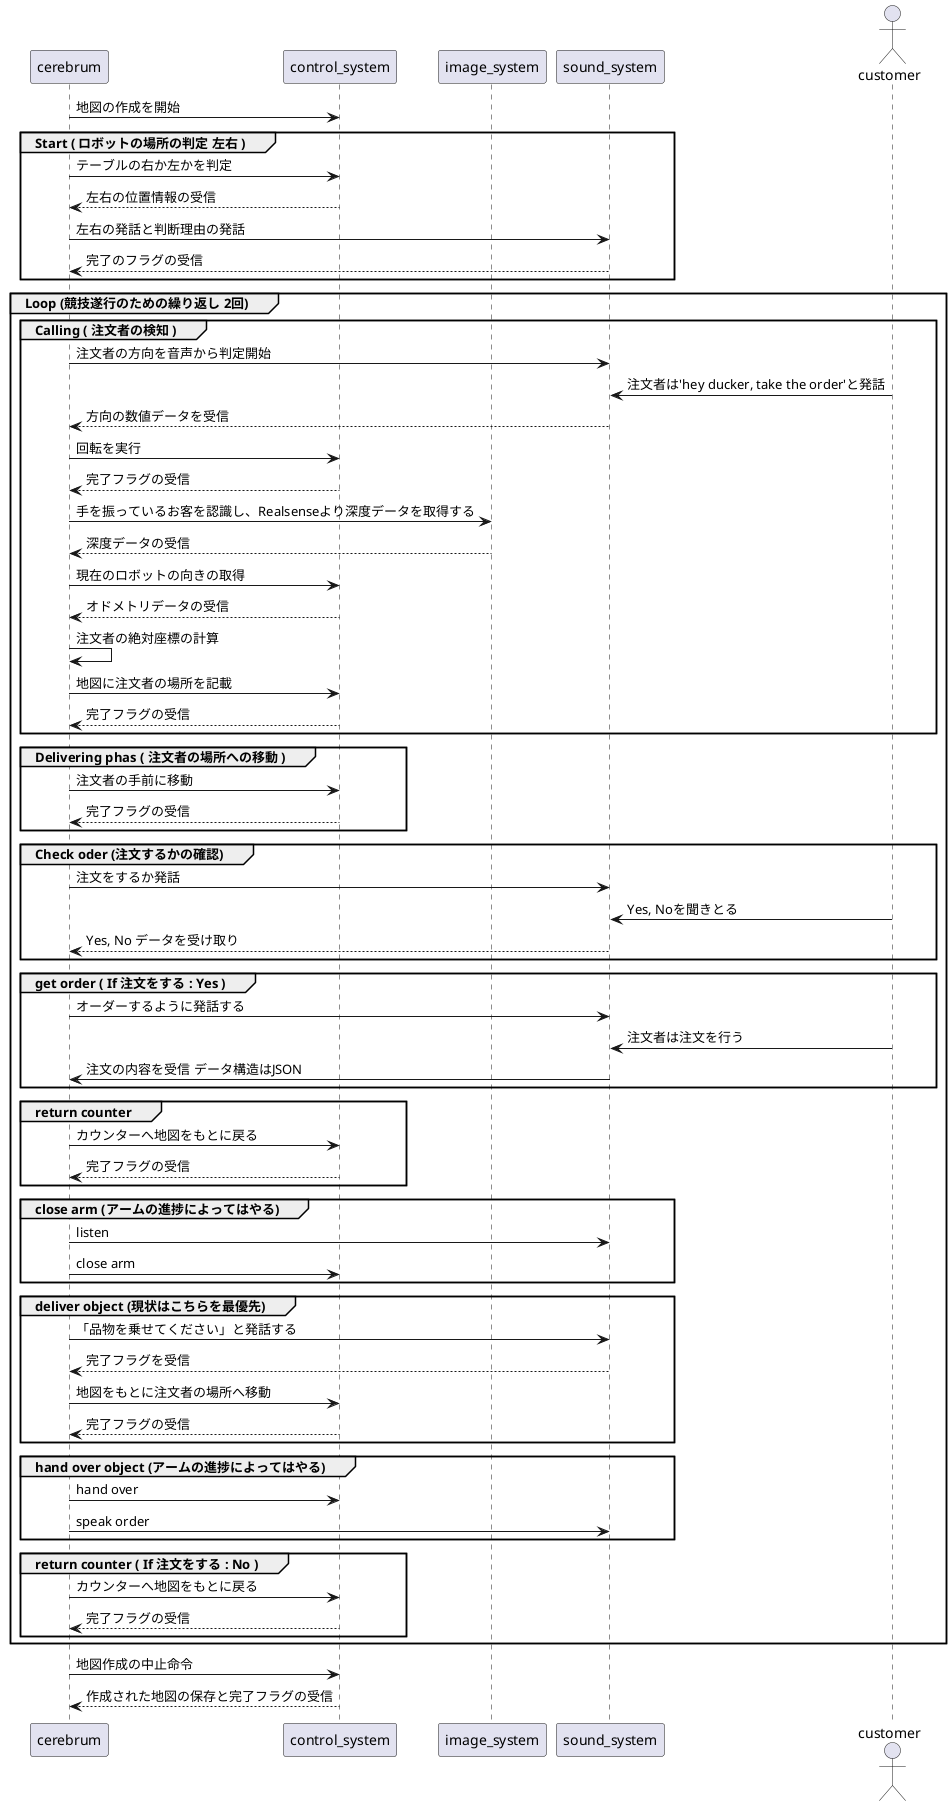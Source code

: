 @startuml

participant cerebrum
participant control_system
participant image_system
participant sound_system
actor customer


cerebrum -> control_system: 地図の作成を開始

group Start ( ロボットの場所の判定 左右 )
    cerebrum -> control_system: テーブルの右か左かを判定
    control_system --> cerebrum: 左右の位置情報の受信
    cerebrum -> sound_system: 左右の発話と判断理由の発話
    sound_system --> cerebrum: 完了のフラグの受信
end

group Loop (競技遂行のための繰り返し 2回)

    group Calling ( 注文者の検知 )
        cerebrum -> sound_system: 注文者の方向を音声から判定開始
        customer -> sound_system: 注文者は'hey ducker, take the order'と発話
        sound_system --> cerebrum: 方向の数値データを受信
        cerebrum -> control_system: 回転を実行
        control_system --> cerebrum: 完了フラグの受信
        cerebrum -> image_system: 手を振っているお客を認識し、Realsenseより深度データを取得する
        image_system --> cerebrum: 深度データの受信
		cerebrum -> control_system: 現在のロボットの向きの取得
		control_system --> cerebrum: オドメトリデータの受信
		cerebrum -> cerebrum: 注文者の絶対座標の計算
        cerebrum -> control_system: 地図に注文者の場所を記載
        control_system --> cerebrum: 完了フラグの受信
    end
    
    group Delivering phas ( 注文者の場所への移動 )
        cerebrum -> control_system: 注文者の手前に移動
        control_system --> cerebrum: 完了フラグの受信
    end
    
	
    group Check oder (注文するかの確認)
		cerebrum -> sound_system: 注文をするか発話
		customer -> sound_system: Yes, Noを聞きとる
		sound_system --> cerebrum: Yes, No データを受け取り
    end


	group get order ( If 注文をする : Yes )
        cerebrum -> sound_system: オーダーするように発話する
        customer -> sound_system: 注文者は注文を行う
        sound_system -> cerebrum: 注文の内容を受信 データ構造はJSON
    end
    
    group return counter
        cerebrum -> control_system: カウンターへ地図をもとに戻る
        control_system --> cerebrum: 完了フラグの受信
    end
    
    group close arm (アームの進捗によってはやる)
        cerebrum ->sound_system : listen
        cerebrum ->control_system : close arm
    end
    
    group deliver object (現状はこちらを最優先)
        cerebrum -> sound_system: 「品物を乗せてください」と発話する
		sound_system --> cerebrum: 完了フラグを受信
        cerebrum -> control_system: 地図をもとに注文者の場所へ移動
        control_system --> cerebrum: 完了フラグの受信
    end
    
    group hand over object (アームの進捗によってはやる)
        cerebrum -> control_system : hand over
        cerebrum -> sound_system : speak order 
    end
    
	group return counter ( If 注文をする : No )
        cerebrum -> control_system: カウンターへ地図をもとに戻る
        control_system --> cerebrum: 完了フラグの受信
    end

end

cerebrum -> control_system: 地図作成の中止命令
control_system --> cerebrum: 作成された地図の保存と完了フラグの受信

@enduml
